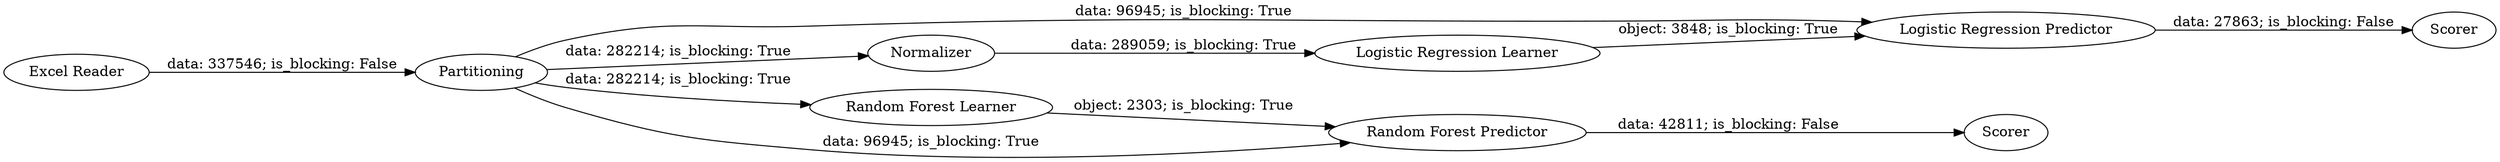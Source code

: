 digraph {
	"3917194899534757477_2" [label=Partitioning]
	"3917194899534757477_7" [label="Logistic Regression Predictor"]
	"3917194899534757477_1" [label="Excel Reader"]
	"3917194899534757477_5" [label=Normalizer]
	"3917194899534757477_8" [label=Scorer]
	"3917194899534757477_4" [label="Random Forest Learner"]
	"3917194899534757477_9" [label=Scorer]
	"3917194899534757477_6" [label="Random Forest Predictor"]
	"3917194899534757477_3" [label="Logistic Regression Learner"]
	"3917194899534757477_7" -> "3917194899534757477_9" [label="data: 27863; is_blocking: False"]
	"3917194899534757477_6" -> "3917194899534757477_8" [label="data: 42811; is_blocking: False"]
	"3917194899534757477_1" -> "3917194899534757477_2" [label="data: 337546; is_blocking: False"]
	"3917194899534757477_3" -> "3917194899534757477_7" [label="object: 3848; is_blocking: True"]
	"3917194899534757477_5" -> "3917194899534757477_3" [label="data: 289059; is_blocking: True"]
	"3917194899534757477_2" -> "3917194899534757477_7" [label="data: 96945; is_blocking: True"]
	"3917194899534757477_2" -> "3917194899534757477_5" [label="data: 282214; is_blocking: True"]
	"3917194899534757477_2" -> "3917194899534757477_4" [label="data: 282214; is_blocking: True"]
	"3917194899534757477_4" -> "3917194899534757477_6" [label="object: 2303; is_blocking: True"]
	"3917194899534757477_2" -> "3917194899534757477_6" [label="data: 96945; is_blocking: True"]
	rankdir=LR
}
